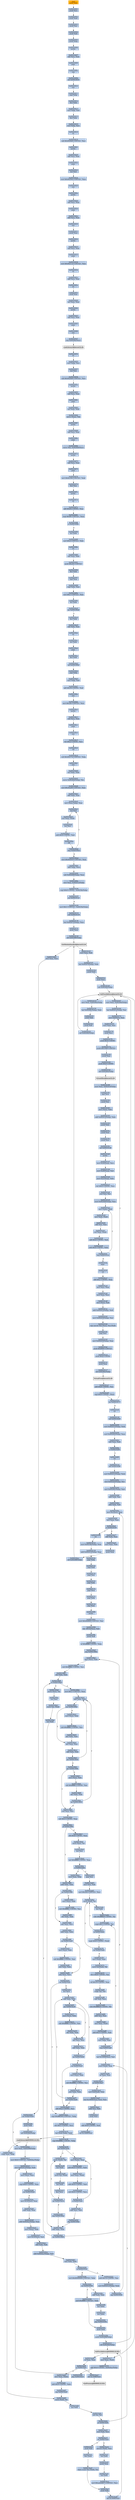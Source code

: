 digraph G {
node[shape=rectangle,style=filled,fillcolor=lightsteelblue,color=lightsteelblue]
bgcolor="transparent"
a0x00416000pushl_ebx[label="start\npushl %ebx",fillcolor="orange",color="lightgrey"];
a0x00416001pushl_ecx[label="0x00416001\npushl %ecx"];
a0x00416002pushl_edx[label="0x00416002\npushl %edx"];
a0x00416003pushl_esi[label="0x00416003\npushl %esi"];
a0x00416004pushl_edi[label="0x00416004\npushl %edi"];
a0x00416005pushl_ebp[label="0x00416005\npushl %ebp"];
a0x00416006pusha_[label="0x00416006\npusha "];
a0x00416007subl_ecx_eax[label="0x00416007\nsubl %ecx, %eax"];
a0x00416009popa_[label="0x00416009\npopa "];
a0x0041600anop_[label="0x0041600a\nnop "];
a0x0041600bcall_0x00416010[label="0x0041600b\ncall 0x00416010"];
a0x00416010cmc_[label="0x00416010\ncmc "];
a0x00416011popl_ebp[label="0x00416011\npopl %ebp"];
a0x00416012decl_ebx[label="0x00416012\ndecl %ebx"];
a0x00416013movl_ebp_edi[label="0x00416013\nmovl %ebp, %edi"];
a0x00416015decl_ebx[label="0x00416015\ndecl %ebx"];
a0x00416016movl_ebp_ecx[label="0x00416016\nmovl %ebp, %ecx"];
a0x00416018clc_[label="0x00416018\nclc "];
a0x00416019subl_0x4020d9UINT32_ecx[label="0x00416019\nsubl $0x4020d9<UINT32>, %ecx"];
a0x0041601fpusha_[label="0x0041601f\npusha "];
a0x00416020subl_ecx_eax[label="0x00416020\nsubl %ecx, %eax"];
a0x00416022popa_[label="0x00416022\npopa "];
a0x00416023incl_esi[label="0x00416023\nincl %esi"];
a0x00416024movl_0x402502UINT32_eax[label="0x00416024\nmovl $0x402502<UINT32>, %eax"];
a0x00416029cmc_[label="0x00416029\ncmc "];
a0x0041602apusha_[label="0x0041602a\npusha "];
a0x0041602bsubl_ecx_eax[label="0x0041602b\nsubl %ecx, %eax"];
a0x0041602dpopa_[label="0x0041602d\npopa "];
a0x0041602eaddl_ecx_eax[label="0x0041602e\naddl %ecx, %eax"];
a0x00416030cmc_[label="0x00416030\ncmc "];
a0x00416031pushl_eax[label="0x00416031\npushl %eax"];
a0x00416032pusha_[label="0x00416032\npusha "];
a0x00416033subl_ecx_eax[label="0x00416033\nsubl %ecx, %eax"];
a0x00416035popa_[label="0x00416035\npopa "];
a0x00416036movl_0x40211dUINT32_eax[label="0x00416036\nmovl $0x40211d<UINT32>, %eax"];
a0x0041603bclc_[label="0x0041603b\nclc "];
a0x0041603caddl_ecx_eax[label="0x0041603c\naddl %ecx, %eax"];
a0x0041603eclc_[label="0x0041603e\nclc "];
a0x0041603fpushl_eax[label="0x0041603f\npushl %eax"];
a0x00416040xorl_eax_eax[label="0x00416040\nxorl %eax, %eax"];
a0x00416042pusha_[label="0x00416042\npusha "];
a0x00416043subl_ecx_eax[label="0x00416043\nsubl %ecx, %eax"];
a0x00416045popa_[label="0x00416045\npopa "];
a0x00416046cmc_[label="0x00416046\ncmc "];
a0x00416047jmp_0x4024faecx_[label="0x00416047\njmp 0x4024fa(%ecx)"];
LoadLibraryA_kernel32_dll[label="LoadLibraryA@kernel32.dll",fillcolor="lightgrey",color="lightgrey"];
a0x00416054clc_[label="0x00416054\nclc "];
a0x00416055movl_ebp_ecx[label="0x00416055\nmovl %ebp, %ecx"];
a0x00416057incl_esi[label="0x00416057\nincl %esi"];
a0x00416058subl_0x4020d9UINT32_ecx[label="0x00416058\nsubl $0x4020d9<UINT32>, %ecx"];
a0x0041605epusha_[label="0x0041605e\npusha "];
a0x0041605fsubl_ecx_eax[label="0x0041605f\nsubl %ecx, %eax"];
a0x00416061popa_[label="0x00416061\npopa "];
a0x00416062xorl_edx_edx[label="0x00416062\nxorl %edx, %edx"];
a0x00416064movw_eax__dx[label="0x00416064\nmovw (%eax), %dx"];
a0x00416067pusha_[label="0x00416067\npusha "];
a0x00416068subl_ecx_eax[label="0x00416068\nsubl %ecx, %eax"];
a0x0041606apopa_[label="0x0041606a\npopa "];
a0x0041606bmovw_dx_0x4024b4ecx_[label="0x0041606b\nmovw %dx, 0x4024b4(%ecx)"];
a0x00416072pusha_[label="0x00416072\npusha "];
a0x00416073subl_ecx_eax[label="0x00416073\nsubl %ecx, %eax"];
a0x00416075popa_[label="0x00416075\npopa "];
a0x00416076movl_0x6cc94UINT32_edx[label="0x00416076\nmovl $0x6cc94<UINT32>, %edx"];
a0x0041607bdecl_esi[label="0x0041607b\ndecl %esi"];
a0x0041607cpusha_[label="0x0041607c\npusha "];
a0x0041607dclc_[label="0x0041607d\nclc "];
a0x0041607eaddl_0x64UINT8_eax[label="0x0041607e\naddl $0x64<UINT8>, %eax"];
a0x00416081cmpl_0x86UINT32_eax[label="0x00416081\ncmpl $0x86<UINT32>, %eax"];
a0x00416086je_0x0041608e[label="0x00416086\nje 0x0041608e"];
a0x00416088incl_ebx[label="0x00416088\nincl %ebx"];
a0x00416089movl_0x2UINT32_ebx[label="0x00416089\nmovl $0x2<UINT32>, %ebx"];
a0x0041608eclc_[label="0x0041608e\nclc "];
a0x0041608fsubl_eax_ebx[label="0x0041608f\nsubl %eax, %ebx"];
a0x00416091pushl_0x2f2UINT32[label="0x00416091\npushl $0x2f2<UINT32>"];
a0x00416096decl_ebx[label="0x00416096\ndecl %ebx"];
a0x00416097popl_eax[label="0x00416097\npopl %eax"];
a0x00416098cmpl_ebx_eax[label="0x00416098\ncmpl %ebx, %eax"];
a0x0041609amovl_0x1UINT32_eax[label="0x0041609a\nmovl $0x1<UINT32>, %eax"];
a0x0041609fincl_ebx[label="0x0041609f\nincl %ebx"];
a0x004160a0jne_0x004160a8[label="0x004160a0\njne 0x004160a8"];
a0x004160a8decl_ebx[label="0x004160a8\ndecl %ebx"];
a0x004160a9subl_ebx_eax[label="0x004160a9\nsubl %ebx, %eax"];
a0x004160abclc_[label="0x004160ab\nclc "];
a0x004160acincl_ebx[label="0x004160ac\nincl %ebx"];
a0x004160adpopa_[label="0x004160ad\npopa "];
a0x004160aedecl_ebx[label="0x004160ae\ndecl %ebx"];
a0x004160afcall_0x004160b4[label="0x004160af\ncall 0x004160b4"];
a0x004160b4popl_ebp[label="0x004160b4\npopl %ebp"];
a0x004160b5movl_ebp_edi[label="0x004160b5\nmovl %ebp, %edi"];
a0x004160b7addl_0x39UINT8_edi[label="0x004160b7\naddl $0x39<UINT8>, %edi"];
a0x004160bacmc_[label="0x004160ba\ncmc "];
a0x004160bbmovl_0x2feUINT32_ecx[label="0x004160bb\nmovl $0x2fe<UINT32>, %ecx"];
a0x004160c0pusha_[label="0x004160c0\npusha "];
a0x004160c1subl_ecx_eax[label="0x004160c1\nsubl %ecx, %eax"];
a0x004160c3popa_[label="0x004160c3\npopa "];
a0x004160c4cmc_[label="0x004160c4\ncmc "];
a0x004160c5shrl_0x2UINT8_ecx[label="0x004160c5\nshrl $0x2<UINT8>, %ecx"];
a0x004160c8cld_[label="0x004160c8\ncld "];
a0x004160c9subl_0x40217dUINT32_ebp[label="0x004160c9\nsubl $0x40217d<UINT32>, %ebp"];
a0x004160cfcmc_[label="0x004160cf\ncmc "];
a0x004160d0xorl_ebx_ebx[label="0x004160d0\nxorl %ebx, %ebx"];
a0x004160d2movw_0x4024b4ebp__bx[label="0x004160d2\nmovw 0x4024b4(%ebp), %bx"];
a0x004160d9movl_0x3fca69UINT32_eax[label="0x004160d9\nmovl $0x3fca69<UINT32>, %eax"];
a0x004160deaddl_ebx_eax[label="0x004160de\naddl %ebx, %eax"];
a0x004160e0movl_eaxebp__eax[label="0x004160e0\nmovl (%eax,%ebp), %eax"];
a0x004160e3incl_esi[label="0x004160e3\nincl %esi"];
a0x004160e4xorl_eax_edi_[label="0x004160e4\nxorl %eax, (%edi)"];
a0x004160e6incl_esi[label="0x004160e6\nincl %esi"];
a0x004160e7addl_0x4UINT8_edi[label="0x004160e7\naddl $0x4<UINT8>, %edi"];
a0x004160eacld_[label="0x004160ea\ncld "];
a0x004160ebloop_0x004160e3[label="0x004160eb\nloop 0x004160e3"];
a0x004160edmovl_0x4020c9UINT32_eax[label="0x004160ed\nmovl $0x4020c9<UINT32>, %eax"];
a0x004160f2addl_ebp_eax[label="0x004160f2\naddl %ebp, %eax"];
a0x004160f4subl_0x402406ebp__eax[label="0x004160f4\nsubl 0x402406(%ebp), %eax"];
a0x004160famovl_eax_0x402412ebp_[label="0x004160fa\nmovl %eax, 0x402412(%ebp)"];
a0x00416100cmpl_0x0UINT8_0x4023faebp_[label="0x00416100\ncmpl $0x0<UINT8>, 0x4023fa(%ebp)"];
a0x00416107jne_0x00416122[label="0x00416107\njne 0x00416122"];
a0x00416109movl_0x1UINT32_0x4023faebp_[label="0x00416109\nmovl $0x1<UINT32>, 0x4023fa(%ebp)"];
a0x00416113call_0x00416136[label="0x00416113\ncall 0x00416136"];
a0x00416136leal_0x402472ebp__eax[label="0x00416136\nleal 0x402472(%ebp), %eax"];
a0x0041613cpushl_eax[label="0x0041613c\npushl %eax"];
a0x0041613dcall_0x4024f6ebp_[label="0x0041613d\ncall 0x4024f6(%ebp)"];
GetModuleHandleA_kernel32_dll[label="GetModuleHandleA@kernel32.dll",fillcolor="lightgrey",color="lightgrey"];
a0x00416143movl_eax_edi[label="0x00416143\nmovl %eax, %edi"];
a0x00416145leal_0x40247febp__ebx[label="0x00416145\nleal 0x40247f(%ebp), %ebx"];
a0x0041614bpushl_ebx[label="0x0041614b\npushl %ebx"];
a0x0041614cpushl_eax[label="0x0041614c\npushl %eax"];
a0x0041614dcall_0x4024f2ebp_[label="0x0041614d\ncall 0x4024f2(%ebp)"];
GetProcAddress_kernel32_dll[label="GetProcAddress@kernel32.dll",fillcolor="lightgrey",color="lightgrey"];
a0x00416153movl_eax_0x40246aebp_[label="0x00416153\nmovl %eax, 0x40246a(%ebp)"];
a0x00416159leal_0x40248cebp__ebx[label="0x00416159\nleal 0x40248c(%ebp), %ebx"];
a0x0041615fpushl_ebx[label="0x0041615f\npushl %ebx"];
a0x00416160pushl_edi[label="0x00416160\npushl %edi"];
a0x00416161call_0x4024f2ebp_[label="0x00416161\ncall 0x4024f2(%ebp)"];
a0x00416167movl_eax_0x40246eebp_[label="0x00416167\nmovl %eax, 0x40246e(%ebp)"];
a0x0041616dleal_0x40241aebp__esi[label="0x0041616d\nleal 0x40241a(%ebp), %esi"];
a0x00416173movl_0x4esi__eax[label="0x00416173\nmovl 0x4(%esi), %eax"];
a0x00416176movl_eax_ecx[label="0x00416176\nmovl %eax, %ecx"];
a0x00416178pushl_ecx[label="0x00416178\npushl %ecx"];
a0x00416179pushl_0x4UINT8[label="0x00416179\npushl $0x4<UINT8>"];
a0x0041617bpushl_0x1000UINT32[label="0x0041617b\npushl $0x1000<UINT32>"];
a0x00416180pushl_eax[label="0x00416180\npushl %eax"];
a0x00416181pushl_0x0UINT8[label="0x00416181\npushl $0x0<UINT8>"];
a0x00416183call_0x40246aebp_[label="0x00416183\ncall 0x40246a(%ebp)"];
VirtualAlloc_kernel32_dll[label="VirtualAlloc@kernel32.dll",fillcolor="lightgrey",color="lightgrey"];
a0x00416189movl_eax_0x402416ebp_[label="0x00416189\nmovl %eax, 0x402416(%ebp)"];
a0x0041618fpopl_ecx[label="0x0041618f\npopl %ecx"];
a0x00416190pushl_esi[label="0x00416190\npushl %esi"];
a0x00416191movl_esi__ebx[label="0x00416191\nmovl (%esi), %ebx"];
a0x00416193addl_0x402412ebp__ebx[label="0x00416193\naddl 0x402412(%ebp), %ebx"];
a0x00416199pushl_ebx[label="0x00416199\npushl %ebx"];
a0x0041619apushl_eax[label="0x0041619a\npushl %eax"];
a0x0041619bpushl_ecx[label="0x0041619b\npushl %ecx"];
a0x0041619ccall_0x004161d6[label="0x0041619c\ncall 0x004161d6"];
a0x004161d6pusha_[label="0x004161d6\npusha "];
a0x004161d7movl_0x24esp__ecx[label="0x004161d7\nmovl 0x24(%esp), %ecx"];
a0x004161dbmovl_0x28esp__edi[label="0x004161db\nmovl 0x28(%esp), %edi"];
a0x004161dfmovl_0x2cesp__ebx[label="0x004161df\nmovl 0x2c(%esp), %ebx"];
a0x004161e3shrl_0x2UINT8_ecx[label="0x004161e3\nshrl $0x2<UINT8>, %ecx"];
a0x004161e6xorl_esi_esi[label="0x004161e6\nxorl %esi, %esi"];
a0x004161e8movl_0x4024b0ebp__eax[label="0x004161e8\nmovl 0x4024b0(%ebp), %eax"];
a0x004161eemovl_ebx__edx[label="0x004161ee\nmovl (%ebx), %edx"];
a0x004161f0movl_edx_edi_[label="0x004161f0\nmovl %edx, (%edi)"];
a0x004161f2addl_esi_eax[label="0x004161f2\naddl %esi, %eax"];
a0x004161f4xorl_eax_edi_[label="0x004161f4\nxorl %eax, (%edi)"];
a0x004161f6addl_0x4UINT8_edi[label="0x004161f6\naddl $0x4<UINT8>, %edi"];
a0x004161f9addl_0x4UINT8_ebx[label="0x004161f9\naddl $0x4<UINT8>, %ebx"];
a0x004161fcloop_0x004161ee[label="0x004161fc\nloop 0x004161ee"];
a0x004161fepopa_[label="0x004161fe\npopa "];
a0x004161ffret[label="0x004161ff\nret"];
a0x004161a1addl_0xcUINT8_esp[label="0x004161a1\naddl $0xc<UINT8>, %esp"];
a0x004161a4movl_ecx_eax[label="0x004161a4\nmovl %ecx, %eax"];
a0x004161a6movl_eax_ecx[label="0x004161a6\nmovl %eax, %ecx"];
a0x004161a8movl_esi__edi[label="0x004161a8\nmovl (%esi), %edi"];
a0x004161aaaddl_0x402412ebp__edi[label="0x004161aa\naddl 0x402412(%ebp), %edi"];
a0x004161b0movl_0x402416ebp__esi[label="0x004161b0\nmovl 0x402416(%ebp), %esi"];
a0x004161b6repz_movsb_ds_esi__es_edi_[label="0x004161b6\nrepz movsb %ds:(%esi), %es:(%edi)"];
a0x004161b8popl_esi[label="0x004161b8\npopl %esi"];
a0x004161b9movl_0x402416ebp__eax[label="0x004161b9\nmovl 0x402416(%ebp), %eax"];
a0x004161bfpushl_0x8000UINT32[label="0x004161bf\npushl $0x8000<UINT32>"];
a0x004161c4pushl_0x0UINT8[label="0x004161c4\npushl $0x0<UINT8>"];
a0x004161c6pushl_eax[label="0x004161c6\npushl %eax"];
a0x004161c7call_0x40246eebp_[label="0x004161c7\ncall 0x40246e(%ebp)"];
VirtualFree_kernel32_dll[label="VirtualFree@kernel32.dll",fillcolor="lightgrey",color="lightgrey"];
a0x004161cdaddl_0x8UINT8_esi[label="0x004161cd\naddl $0x8<UINT8>, %esi"];
a0x004161d0cmpl_0x0UINT8_esi_[label="0x004161d0\ncmpl $0x0<UINT8>, (%esi)"];
a0x004161d3jne_0x00416173[label="0x004161d3\njne 0x00416173"];
a0x004161d5ret[label="0x004161d5\nret"];
a0x00416118call_0x00416200[label="0x00416118\ncall 0x00416200"];
a0x00416200movl_0x402412ebp__edx[label="0x00416200\nmovl 0x402412(%ebp), %edx"];
a0x00416206movl_0x402402ebp__eax[label="0x00416206\nmovl 0x402402(%ebp), %eax"];
a0x0041620csubl_eax_edx[label="0x0041620c\nsubl %eax, %edx"];
a0x0041620eje_0x00416285[label="0x0041620e\nje 0x00416285"];
a0x00416285ret[label="0x00416285\nret"];
a0x0041611dcall_0x00416286[label="0x0041611d\ncall 0x00416286"];
a0x00416286movl_0x402412ebp__edx[label="0x00416286\nmovl 0x402412(%ebp), %edx"];
a0x0041628cmovl_0x4024a0ebp__esi[label="0x0041628c\nmovl 0x4024a0(%ebp), %esi"];
a0x00416292movl_0x40249cebp__edi[label="0x00416292\nmovl 0x40249c(%ebp), %edi"];
a0x00416298addl_edx_esi[label="0x00416298\naddl %edx, %esi"];
a0x0041629aaddl_edx_edi[label="0x0041629a\naddl %edx, %edi"];
a0x0041629cmovl_0xcesi__eax[label="0x0041629c\nmovl 0xc(%esi), %eax"];
a0x0041629ftestl_eax_eax[label="0x0041629f\ntestl %eax, %eax"];
a0x004162a1je_0x00416330[label="0x004162a1\nje 0x00416330"];
a0x004162a7addl_edx_eax[label="0x004162a7\naddl %edx, %eax"];
a0x004162a9movl_eax_ebx[label="0x004162a9\nmovl %eax, %ebx"];
a0x004162abpushl_eax[label="0x004162ab\npushl %eax"];
a0x004162accall_0x4024f6ebp_[label="0x004162ac\ncall 0x4024f6(%ebp)"];
a0x004162b2testl_eax_eax[label="0x004162b2\ntestl %eax, %eax"];
a0x004162b4jne_0x004162bd[label="0x004162b4\njne 0x004162bd"];
a0x004162bdmovl_eax_0x402498ebp_[label="0x004162bd\nmovl %eax, 0x402498(%ebp)"];
a0x004162c3movl_0x0UINT32_0x4024acebp_[label="0x004162c3\nmovl $0x0<UINT32>, 0x4024ac(%ebp)"];
a0x004162cdmovl_0x402412ebp__edx[label="0x004162cd\nmovl 0x402412(%ebp), %edx"];
a0x004162d3movl_esi__eax[label="0x004162d3\nmovl (%esi), %eax"];
a0x004162d5cmpl_0x0UINT8_eax[label="0x004162d5\ncmpl $0x0<UINT8>, %eax"];
a0x004162d8jne_0x004162dd[label="0x004162d8\njne 0x004162dd"];
a0x004162damovl_0x10esi__eax[label="0x004162da\nmovl 0x10(%esi), %eax"];
a0x004162ddaddl_edx_eax[label="0x004162dd\naddl %edx, %eax"];
a0x004162dfaddl_0x4024acebp__eax[label="0x004162df\naddl 0x4024ac(%ebp), %eax"];
a0x004162e5movl_eax__ebx[label="0x004162e5\nmovl (%eax), %ebx"];
a0x004162e7movl_0x10esi__edi[label="0x004162e7\nmovl 0x10(%esi), %edi"];
a0x004162eaaddl_edx_edi[label="0x004162ea\naddl %edx, %edi"];
a0x004162ecaddl_0x4024acebp__edi[label="0x004162ec\naddl 0x4024ac(%ebp), %edi"];
a0x004162f2testl_ebx_ebx[label="0x004162f2\ntestl %ebx, %ebx"];
a0x004162f4je_0x00416322[label="0x004162f4\nje 0x00416322"];
a0x004162f6testl_0x80000000UINT32_ebx[label="0x004162f6\ntestl $0x80000000<UINT32>, %ebx"];
a0x004162fcjne_0x00416304[label="0x004162fc\njne 0x00416304"];
a0x004162feaddl_edx_ebx[label="0x004162fe\naddl %edx, %ebx"];
a0x00416300incl_ebx[label="0x00416300\nincl %ebx"];
a0x00416301incl_ebx[label="0x00416301\nincl %ebx"];
a0x00416302jmp_0x0041630a[label="0x00416302\njmp 0x0041630a"];
a0x0041630apushl_ebx[label="0x0041630a\npushl %ebx"];
a0x0041630bpushl_0x402498ebp_[label="0x0041630b\npushl 0x402498(%ebp)"];
a0x00416311call_0x4024f2ebp_[label="0x00416311\ncall 0x4024f2(%ebp)"];
a0x00416317movl_eax_edi_[label="0x00416317\nmovl %eax, (%edi)"];
a0x00416319addl_0x4UINT8_0x4024acebp_[label="0x00416319\naddl $0x4<UINT8>, 0x4024ac(%ebp)"];
a0x00416320jmp_0x004162cd[label="0x00416320\njmp 0x004162cd"];
GetProcAddress_KERNEL32_DLL[label="GetProcAddress@KERNEL32.DLL",fillcolor="lightgrey",color="lightgrey"];
a0x00416322addl_0x14UINT8_esi[label="0x00416322\naddl $0x14<UINT8>, %esi"];
a0x00416325movl_0x402412ebp__edx[label="0x00416325\nmovl 0x402412(%ebp), %edx"];
a0x0041632bjmp_0x0041629c[label="0x0041632b\njmp 0x0041629c"];
a0x004162b6pushl_ebx[label="0x004162b6\npushl %ebx"];
a0x004162b7call_0x4024faebp_[label="0x004162b7\ncall 0x4024fa(%ebp)"];
LoadLibraryA_KERNEL32_DLL[label="LoadLibraryA@KERNEL32.DLL",fillcolor="lightgrey",color="lightgrey"];
a0x00416304andl_0xfffffffUINT32_ebx[label="0x00416304\nandl $0xfffffff<UINT32>, %ebx"];
a0x00416330ret[label="0x00416330\nret"];
a0x00416122movl_0x4023feebp__eax[label="0x00416122\nmovl 0x4023fe(%ebp), %eax"];
a0x00416128addl_0x402412ebp__eax[label="0x00416128\naddl 0x402412(%ebp), %eax"];
a0x0041612epopl_ebp[label="0x0041612e\npopl %ebp"];
a0x0041612fpopl_edi[label="0x0041612f\npopl %edi"];
a0x00416130popl_esi[label="0x00416130\npopl %esi"];
a0x00416131popl_edx[label="0x00416131\npopl %edx"];
a0x00416132popl_ecx[label="0x00416132\npopl %ecx"];
a0x00416133popl_ebx[label="0x00416133\npopl %ebx"];
a0x00416134jmp_eax[label="0x00416134\njmp %eax"];
a0x00414990pusha_[label="0x00414990\npusha "];
a0x00414991movl_0x40d000UINT32_esi[label="0x00414991\nmovl $0x40d000<UINT32>, %esi"];
a0x00414996leal__49152esi__edi[label="0x00414996\nleal -49152(%esi), %edi"];
a0x0041499cpushl_edi[label="0x0041499c\npushl %edi"];
a0x0041499dorl_0xffffffffUINT8_ebp[label="0x0041499d\norl $0xffffffff<UINT8>, %ebp"];
a0x004149a0jmp_0x004149b2[label="0x004149a0\njmp 0x004149b2"];
a0x004149b2movl_esi__ebx[label="0x004149b2\nmovl (%esi), %ebx"];
a0x004149b4subl_0xfffffffcUINT8_esi[label="0x004149b4\nsubl $0xfffffffc<UINT8>, %esi"];
a0x004149b7adcl_ebx_ebx[label="0x004149b7\nadcl %ebx, %ebx"];
a0x004149b9jb_0x004149a8[label="0x004149b9\njb 0x004149a8"];
a0x004149a8movb_esi__al[label="0x004149a8\nmovb (%esi), %al"];
a0x004149aaincl_esi[label="0x004149aa\nincl %esi"];
a0x004149abmovb_al_edi_[label="0x004149ab\nmovb %al, (%edi)"];
a0x004149adincl_edi[label="0x004149ad\nincl %edi"];
a0x004149aeaddl_ebx_ebx[label="0x004149ae\naddl %ebx, %ebx"];
a0x004149b0jne_0x004149b9[label="0x004149b0\njne 0x004149b9"];
a0x004149bbmovl_0x1UINT32_eax[label="0x004149bb\nmovl $0x1<UINT32>, %eax"];
a0x004149c0addl_ebx_ebx[label="0x004149c0\naddl %ebx, %ebx"];
a0x004149c2jne_0x004149cb[label="0x004149c2\njne 0x004149cb"];
a0x004149cbadcl_eax_eax[label="0x004149cb\nadcl %eax, %eax"];
a0x004149cdaddl_ebx_ebx[label="0x004149cd\naddl %ebx, %ebx"];
a0x004149cfjae_0x004149c0[label="0x004149cf\njae 0x004149c0"];
a0x004149d1jne_0x004149dc[label="0x004149d1\njne 0x004149dc"];
a0x004149dcxorl_ecx_ecx[label="0x004149dc\nxorl %ecx, %ecx"];
a0x004149desubl_0x3UINT8_eax[label="0x004149de\nsubl $0x3<UINT8>, %eax"];
a0x004149e1jb_0x004149f0[label="0x004149e1\njb 0x004149f0"];
a0x004149f0addl_ebx_ebx[label="0x004149f0\naddl %ebx, %ebx"];
a0x004149f2jne_0x004149fb[label="0x004149f2\njne 0x004149fb"];
a0x004149fbadcl_ecx_ecx[label="0x004149fb\nadcl %ecx, %ecx"];
a0x004149fdaddl_ebx_ebx[label="0x004149fd\naddl %ebx, %ebx"];
a0x004149ffjne_0x00414a08[label="0x004149ff\njne 0x00414a08"];
a0x00414a08adcl_ecx_ecx[label="0x00414a08\nadcl %ecx, %ecx"];
a0x00414a0ajne_0x00414a2c[label="0x00414a0a\njne 0x00414a2c"];
a0x00414a2ccmpl_0xfffff300UINT32_ebp[label="0x00414a2c\ncmpl $0xfffff300<UINT32>, %ebp"];
a0x00414a32adcl_0x1UINT8_ecx[label="0x00414a32\nadcl $0x1<UINT8>, %ecx"];
a0x00414a35leal_ediebp__edx[label="0x00414a35\nleal (%edi,%ebp), %edx"];
a0x00414a38cmpl_0xfffffffcUINT8_ebp[label="0x00414a38\ncmpl $0xfffffffc<UINT8>, %ebp"];
a0x00414a3bjbe_0x00414a4c[label="0x00414a3b\njbe 0x00414a4c"];
a0x00414a3dmovb_edx__al[label="0x00414a3d\nmovb (%edx), %al"];
a0x00414a3fincl_edx[label="0x00414a3f\nincl %edx"];
a0x00414a40movb_al_edi_[label="0x00414a40\nmovb %al, (%edi)"];
a0x00414a42incl_edi[label="0x00414a42\nincl %edi"];
a0x00414a43decl_ecx[label="0x00414a43\ndecl %ecx"];
a0x00414a44jne_0x00414a3d[label="0x00414a44\njne 0x00414a3d"];
a0x00414a46jmp_0x004149ae[label="0x00414a46\njmp 0x004149ae"];
a0x004149e3shll_0x8UINT8_eax[label="0x004149e3\nshll $0x8<UINT8>, %eax"];
a0x004149e6movb_esi__al[label="0x004149e6\nmovb (%esi), %al"];
a0x004149e8incl_esi[label="0x004149e8\nincl %esi"];
a0x004149e9xorl_0xffffffffUINT8_eax[label="0x004149e9\nxorl $0xffffffff<UINT8>, %eax"];
a0x004149ecje_0x00414a62[label="0x004149ec\nje 0x00414a62"];
a0x004149eemovl_eax_ebp[label="0x004149ee\nmovl %eax, %ebp"];
a0x00414a4cmovl_edx__eax[label="0x00414a4c\nmovl (%edx), %eax"];
a0x00414a4eaddl_0x4UINT8_edx[label="0x00414a4e\naddl $0x4<UINT8>, %edx"];
a0x00414a51movl_eax_edi_[label="0x00414a51\nmovl %eax, (%edi)"];
a0x00414a53addl_0x4UINT8_edi[label="0x00414a53\naddl $0x4<UINT8>, %edi"];
a0x00414a56subl_0x4UINT8_ecx[label="0x00414a56\nsubl $0x4<UINT8>, %ecx"];
a0x00414a59ja_0x00414a4c[label="0x00414a59\nja 0x00414a4c"];
a0x00414a5baddl_ecx_edi[label="0x00414a5b\naddl %ecx, %edi"];
a0x00414a5djmp_0x004149ae[label="0x00414a5d\njmp 0x004149ae"];
a0x004149d3movl_esi__ebx[label="0x004149d3\nmovl (%esi), %ebx"];
a0x004149d5subl_0xfffffffcUINT8_esi[label="0x004149d5\nsubl $0xfffffffc<UINT8>, %esi"];
a0x004149d8adcl_ebx_ebx[label="0x004149d8\nadcl %ebx, %ebx"];
a0x004149dajae_0x004149c0[label="0x004149da\njae 0x004149c0"];
a0x004149f4movl_esi__ebx[label="0x004149f4\nmovl (%esi), %ebx"];
a0x004149f6subl_0xfffffffcUINT8_esi[label="0x004149f6\nsubl $0xfffffffc<UINT8>, %esi"];
a0x004149f9adcl_ebx_ebx[label="0x004149f9\nadcl %ebx, %ebx"];
a0x004149c4movl_esi__ebx[label="0x004149c4\nmovl (%esi), %ebx"];
a0x004149c6subl_0xfffffffcUINT8_esi[label="0x004149c6\nsubl $0xfffffffc<UINT8>, %esi"];
a0x004149c9adcl_ebx_ebx[label="0x004149c9\nadcl %ebx, %ebx"];
a0x00414a0cincl_ecx[label="0x00414a0c\nincl %ecx"];
a0x00414a0daddl_ebx_ebx[label="0x00414a0d\naddl %ebx, %ebx"];
a0x00414a0fjne_0x00414a18[label="0x00414a0f\njne 0x00414a18"];
a0x00414a18adcl_ecx_ecx[label="0x00414a18\nadcl %ecx, %ecx"];
a0x00414a1aaddl_ebx_ebx[label="0x00414a1a\naddl %ebx, %ebx"];
a0x00414a1cjae_0x00414a0d[label="0x00414a1c\njae 0x00414a0d"];
a0x00414a1ejne_0x00414a29[label="0x00414a1e\njne 0x00414a29"];
a0x00414a29addl_0x2UINT8_ecx[label="0x00414a29\naddl $0x2<UINT8>, %ecx"];
a0x00414a01movl_esi__ebx[label="0x00414a01\nmovl (%esi), %ebx"];
a0x00414a03subl_0xfffffffcUINT8_esi[label="0x00414a03\nsubl $0xfffffffc<UINT8>, %esi"];
a0x00414a06adcl_ebx_ebx[label="0x00414a06\nadcl %ebx, %ebx"];
a0x00414a11movl_esi__ebx[label="0x00414a11\nmovl (%esi), %ebx"];
a0x00414a13subl_0xfffffffcUINT8_esi[label="0x00414a13\nsubl $0xfffffffc<UINT8>, %esi"];
a0x00414a16adcl_ebx_ebx[label="0x00414a16\nadcl %ebx, %ebx"];
a0x00414a20movl_esi__ebx[label="0x00414a20\nmovl (%esi), %ebx"];
a0x00414a22subl_0xfffffffcUINT8_esi[label="0x00414a22\nsubl $0xfffffffc<UINT8>, %esi"];
a0x00414a25adcl_ebx_ebx[label="0x00414a25\nadcl %ebx, %ebx"];
a0x00414a27jae_0x00414a0d[label="0x00414a27\njae 0x00414a0d"];
a0x00414a62popl_esi[label="0x00414a62\npopl %esi"];
a0x00414a63movl_esi_edi[label="0x00414a63\nmovl %esi, %edi"];
a0x00414a65movl_0x2b2UINT32_ecx[label="0x00414a65\nmovl $0x2b2<UINT32>, %ecx"];
a0x00414a6amovb_edi__al[label="0x00414a6a\nmovb (%edi), %al"];
a0x00414a6cincl_edi[label="0x00414a6c\nincl %edi"];
a0x00414a6dsubb_0xffffffe8UINT8_al[label="0x00414a6d\nsubb $0xffffffe8<UINT8>, %al"];
a0x00414a6fcmpb_0x1UINT8_al[label="0x00414a6f\ncmpb $0x1<UINT8>, %al"];
a0x00414a71ja_0x00414a6a[label="0x00414a71\nja 0x00414a6a"];
a0x00414a73cmpb_0x0UINT8_edi_[label="0x00414a73\ncmpb $0x0<UINT8>, (%edi)"];
a0x00414a76jne_0x00414a6a[label="0x00414a76\njne 0x00414a6a"];
a0x00414a78movl_edi__eax[label="0x00414a78\nmovl (%edi), %eax"];
a0x00414a7amovb_0x4edi__bl[label="0x00414a7a\nmovb 0x4(%edi), %bl"];
a0x00414a7dshrw_0x8UINT8_ax[label="0x00414a7d\nshrw $0x8<UINT8>, %ax"];
a0x00414a81roll_0x10UINT8_eax[label="0x00414a81\nroll $0x10<UINT8>, %eax"];
a0x00414a84xchgb_al_ah[label="0x00414a84\nxchgb %al, %ah"];
a0x00414a86subl_edi_eax[label="0x00414a86\nsubl %edi, %eax"];
a0x00414a88subb_0xffffffe8UINT8_bl[label="0x00414a88\nsubb $0xffffffe8<UINT8>, %bl"];
a0x00414a8baddl_esi_eax[label="0x00414a8b\naddl %esi, %eax"];
a0x00414a8dmovl_eax_edi_[label="0x00414a8d\nmovl %eax, (%edi)"];
a0x00414a8faddl_0x5UINT8_edi[label="0x00414a8f\naddl $0x5<UINT8>, %edi"];
a0x00414a92movl_ebx_eax[label="0x00414a92\nmovl %ebx, %eax"];
a0x00414a94loop_0x00414a6f[label="0x00414a94\nloop 0x00414a6f"];
a0x00414a96leal_0x12000esi__edi[label="0x00414a96\nleal 0x12000(%esi), %edi"];
a0x00414a9cmovl_edi__eax[label="0x00414a9c\nmovl (%edi), %eax"];
a0x00414a9eorl_eax_eax[label="0x00414a9e\norl %eax, %eax"];
a0x00414aa0je_0x00414ae7[label="0x00414aa0\nje 0x00414ae7"];
a0x00414aa2movl_0x4edi__ebx[label="0x00414aa2\nmovl 0x4(%edi), %ebx"];
a0x00414aa5leal_0x14000eaxesi__eax[label="0x00414aa5\nleal 0x14000(%eax,%esi), %eax"];
a0x00414aacaddl_esi_ebx[label="0x00414aac\naddl %esi, %ebx"];
a0x00414aaepushl_eax[label="0x00414aae\npushl %eax"];
a0x00414aafaddl_0x8UINT8_edi[label="0x00414aaf\naddl $0x8<UINT8>, %edi"];
a0x00414ab2call_0x140f0esi_[label="0x00414ab2\ncall 0x140f0(%esi)"];
a0x00414ab8xchgl_eax_ebp[label="0x00414ab8\nxchgl %eax, %ebp"];
a0x00414ab9movb_edi__al[label="0x00414ab9\nmovb (%edi), %al"];
a0x00414abbincl_edi[label="0x00414abb\nincl %edi"];
a0x00414abcorb_al_al[label="0x00414abc\norb %al, %al"];
a0x00414abeje_0x00414a9c[label="0x00414abe\nje 0x00414a9c"];
a0x00414ac0movl_edi_ecx[label="0x00414ac0\nmovl %edi, %ecx"];
a0x00414ac2jns_0x00414acb[label="0x00414ac2\njns 0x00414acb"];
a0x00414acbpushl_edi[label="0x00414acb\npushl %edi"];
a0x00414accdecl_eax[label="0x00414acc\ndecl %eax"];
a0x00414acdrepnz_scasb_es_edi__al[label="0x00414acd\nrepnz scasb %es:(%edi), %al"];
a0x00414acfpushl_ebp[label="0x00414acf\npushl %ebp"];
a0x00414ad0call_0x140f4esi_[label="0x00414ad0\ncall 0x140f4(%esi)"];
a0x00414ad6orl_eax_eax[label="0x00414ad6\norl %eax, %eax"];
a0x00414ad8je_0x00414ae1[label="0x00414ad8\nje 0x00414ae1"];
a0x00414adamovl_eax_ebx_[label="0x00414ada\nmovl %eax, (%ebx)"];
a0x00414adcaddl_0x4UINT8_ebx[label="0x00414adc\naddl $0x4<UINT8>, %ebx"];
a0x00414adfjmp_0x00414ab9[label="0x00414adf\njmp 0x00414ab9"];
a0x00414ac4movzwl_edi__eax[label="0x00414ac4\nmovzwl (%edi), %eax"];
a0x00414ac7incl_edi[label="0x00414ac7\nincl %edi"];
a0x00414ac8pushl_eax[label="0x00414ac8\npushl %eax"];
a0x00414ac9incl_edi[label="0x00414ac9\nincl %edi"];
a0x00414acamovl_0xaef24857UINT32_ecx[label="0x00414aca\nmovl $0xaef24857<UINT32>, %ecx"];
a0x00414ae1call_0x140f8esi_[label="0x00414ae1\ncall 0x140f8(%esi)"];
ExitProcess_KERNEL32_DLL[label="ExitProcess@KERNEL32.DLL",fillcolor="lightgrey",color="lightgrey"];
a0x00416000pushl_ebx -> a0x00416001pushl_ecx [color="#000000"];
a0x00416001pushl_ecx -> a0x00416002pushl_edx [color="#000000"];
a0x00416002pushl_edx -> a0x00416003pushl_esi [color="#000000"];
a0x00416003pushl_esi -> a0x00416004pushl_edi [color="#000000"];
a0x00416004pushl_edi -> a0x00416005pushl_ebp [color="#000000"];
a0x00416005pushl_ebp -> a0x00416006pusha_ [color="#000000"];
a0x00416006pusha_ -> a0x00416007subl_ecx_eax [color="#000000"];
a0x00416007subl_ecx_eax -> a0x00416009popa_ [color="#000000"];
a0x00416009popa_ -> a0x0041600anop_ [color="#000000"];
a0x0041600anop_ -> a0x0041600bcall_0x00416010 [color="#000000"];
a0x0041600bcall_0x00416010 -> a0x00416010cmc_ [color="#000000"];
a0x00416010cmc_ -> a0x00416011popl_ebp [color="#000000"];
a0x00416011popl_ebp -> a0x00416012decl_ebx [color="#000000"];
a0x00416012decl_ebx -> a0x00416013movl_ebp_edi [color="#000000"];
a0x00416013movl_ebp_edi -> a0x00416015decl_ebx [color="#000000"];
a0x00416015decl_ebx -> a0x00416016movl_ebp_ecx [color="#000000"];
a0x00416016movl_ebp_ecx -> a0x00416018clc_ [color="#000000"];
a0x00416018clc_ -> a0x00416019subl_0x4020d9UINT32_ecx [color="#000000"];
a0x00416019subl_0x4020d9UINT32_ecx -> a0x0041601fpusha_ [color="#000000"];
a0x0041601fpusha_ -> a0x00416020subl_ecx_eax [color="#000000"];
a0x00416020subl_ecx_eax -> a0x00416022popa_ [color="#000000"];
a0x00416022popa_ -> a0x00416023incl_esi [color="#000000"];
a0x00416023incl_esi -> a0x00416024movl_0x402502UINT32_eax [color="#000000"];
a0x00416024movl_0x402502UINT32_eax -> a0x00416029cmc_ [color="#000000"];
a0x00416029cmc_ -> a0x0041602apusha_ [color="#000000"];
a0x0041602apusha_ -> a0x0041602bsubl_ecx_eax [color="#000000"];
a0x0041602bsubl_ecx_eax -> a0x0041602dpopa_ [color="#000000"];
a0x0041602dpopa_ -> a0x0041602eaddl_ecx_eax [color="#000000"];
a0x0041602eaddl_ecx_eax -> a0x00416030cmc_ [color="#000000"];
a0x00416030cmc_ -> a0x00416031pushl_eax [color="#000000"];
a0x00416031pushl_eax -> a0x00416032pusha_ [color="#000000"];
a0x00416032pusha_ -> a0x00416033subl_ecx_eax [color="#000000"];
a0x00416033subl_ecx_eax -> a0x00416035popa_ [color="#000000"];
a0x00416035popa_ -> a0x00416036movl_0x40211dUINT32_eax [color="#000000"];
a0x00416036movl_0x40211dUINT32_eax -> a0x0041603bclc_ [color="#000000"];
a0x0041603bclc_ -> a0x0041603caddl_ecx_eax [color="#000000"];
a0x0041603caddl_ecx_eax -> a0x0041603eclc_ [color="#000000"];
a0x0041603eclc_ -> a0x0041603fpushl_eax [color="#000000"];
a0x0041603fpushl_eax -> a0x00416040xorl_eax_eax [color="#000000"];
a0x00416040xorl_eax_eax -> a0x00416042pusha_ [color="#000000"];
a0x00416042pusha_ -> a0x00416043subl_ecx_eax [color="#000000"];
a0x00416043subl_ecx_eax -> a0x00416045popa_ [color="#000000"];
a0x00416045popa_ -> a0x00416046cmc_ [color="#000000"];
a0x00416046cmc_ -> a0x00416047jmp_0x4024faecx_ [color="#000000"];
a0x00416047jmp_0x4024faecx_ -> LoadLibraryA_kernel32_dll [color="#000000"];
LoadLibraryA_kernel32_dll -> a0x00416054clc_ [color="#000000"];
a0x00416054clc_ -> a0x00416055movl_ebp_ecx [color="#000000"];
a0x00416055movl_ebp_ecx -> a0x00416057incl_esi [color="#000000"];
a0x00416057incl_esi -> a0x00416058subl_0x4020d9UINT32_ecx [color="#000000"];
a0x00416058subl_0x4020d9UINT32_ecx -> a0x0041605epusha_ [color="#000000"];
a0x0041605epusha_ -> a0x0041605fsubl_ecx_eax [color="#000000"];
a0x0041605fsubl_ecx_eax -> a0x00416061popa_ [color="#000000"];
a0x00416061popa_ -> a0x00416062xorl_edx_edx [color="#000000"];
a0x00416062xorl_edx_edx -> a0x00416064movw_eax__dx [color="#000000"];
a0x00416064movw_eax__dx -> a0x00416067pusha_ [color="#000000"];
a0x00416067pusha_ -> a0x00416068subl_ecx_eax [color="#000000"];
a0x00416068subl_ecx_eax -> a0x0041606apopa_ [color="#000000"];
a0x0041606apopa_ -> a0x0041606bmovw_dx_0x4024b4ecx_ [color="#000000"];
a0x0041606bmovw_dx_0x4024b4ecx_ -> a0x00416072pusha_ [color="#000000"];
a0x00416072pusha_ -> a0x00416073subl_ecx_eax [color="#000000"];
a0x00416073subl_ecx_eax -> a0x00416075popa_ [color="#000000"];
a0x00416075popa_ -> a0x00416076movl_0x6cc94UINT32_edx [color="#000000"];
a0x00416076movl_0x6cc94UINT32_edx -> a0x0041607bdecl_esi [color="#000000"];
a0x0041607bdecl_esi -> a0x0041607cpusha_ [color="#000000"];
a0x0041607cpusha_ -> a0x0041607dclc_ [color="#000000"];
a0x0041607dclc_ -> a0x0041607eaddl_0x64UINT8_eax [color="#000000"];
a0x0041607eaddl_0x64UINT8_eax -> a0x00416081cmpl_0x86UINT32_eax [color="#000000"];
a0x00416081cmpl_0x86UINT32_eax -> a0x00416086je_0x0041608e [color="#000000"];
a0x00416086je_0x0041608e -> a0x00416088incl_ebx [color="#000000",label="F"];
a0x00416088incl_ebx -> a0x00416089movl_0x2UINT32_ebx [color="#000000"];
a0x00416089movl_0x2UINT32_ebx -> a0x0041608eclc_ [color="#000000"];
a0x0041608eclc_ -> a0x0041608fsubl_eax_ebx [color="#000000"];
a0x0041608fsubl_eax_ebx -> a0x00416091pushl_0x2f2UINT32 [color="#000000"];
a0x00416091pushl_0x2f2UINT32 -> a0x00416096decl_ebx [color="#000000"];
a0x00416096decl_ebx -> a0x00416097popl_eax [color="#000000"];
a0x00416097popl_eax -> a0x00416098cmpl_ebx_eax [color="#000000"];
a0x00416098cmpl_ebx_eax -> a0x0041609amovl_0x1UINT32_eax [color="#000000"];
a0x0041609amovl_0x1UINT32_eax -> a0x0041609fincl_ebx [color="#000000"];
a0x0041609fincl_ebx -> a0x004160a0jne_0x004160a8 [color="#000000"];
a0x004160a0jne_0x004160a8 -> a0x004160a8decl_ebx [color="#000000",label="T"];
a0x004160a8decl_ebx -> a0x004160a9subl_ebx_eax [color="#000000"];
a0x004160a9subl_ebx_eax -> a0x004160abclc_ [color="#000000"];
a0x004160abclc_ -> a0x004160acincl_ebx [color="#000000"];
a0x004160acincl_ebx -> a0x004160adpopa_ [color="#000000"];
a0x004160adpopa_ -> a0x004160aedecl_ebx [color="#000000"];
a0x004160aedecl_ebx -> a0x004160afcall_0x004160b4 [color="#000000"];
a0x004160afcall_0x004160b4 -> a0x004160b4popl_ebp [color="#000000"];
a0x004160b4popl_ebp -> a0x004160b5movl_ebp_edi [color="#000000"];
a0x004160b5movl_ebp_edi -> a0x004160b7addl_0x39UINT8_edi [color="#000000"];
a0x004160b7addl_0x39UINT8_edi -> a0x004160bacmc_ [color="#000000"];
a0x004160bacmc_ -> a0x004160bbmovl_0x2feUINT32_ecx [color="#000000"];
a0x004160bbmovl_0x2feUINT32_ecx -> a0x004160c0pusha_ [color="#000000"];
a0x004160c0pusha_ -> a0x004160c1subl_ecx_eax [color="#000000"];
a0x004160c1subl_ecx_eax -> a0x004160c3popa_ [color="#000000"];
a0x004160c3popa_ -> a0x004160c4cmc_ [color="#000000"];
a0x004160c4cmc_ -> a0x004160c5shrl_0x2UINT8_ecx [color="#000000"];
a0x004160c5shrl_0x2UINT8_ecx -> a0x004160c8cld_ [color="#000000"];
a0x004160c8cld_ -> a0x004160c9subl_0x40217dUINT32_ebp [color="#000000"];
a0x004160c9subl_0x40217dUINT32_ebp -> a0x004160cfcmc_ [color="#000000"];
a0x004160cfcmc_ -> a0x004160d0xorl_ebx_ebx [color="#000000"];
a0x004160d0xorl_ebx_ebx -> a0x004160d2movw_0x4024b4ebp__bx [color="#000000"];
a0x004160d2movw_0x4024b4ebp__bx -> a0x004160d9movl_0x3fca69UINT32_eax [color="#000000"];
a0x004160d9movl_0x3fca69UINT32_eax -> a0x004160deaddl_ebx_eax [color="#000000"];
a0x004160deaddl_ebx_eax -> a0x004160e0movl_eaxebp__eax [color="#000000"];
a0x004160e0movl_eaxebp__eax -> a0x004160e3incl_esi [color="#000000"];
a0x004160e3incl_esi -> a0x004160e4xorl_eax_edi_ [color="#000000"];
a0x004160e4xorl_eax_edi_ -> a0x004160e6incl_esi [color="#000000"];
a0x004160e6incl_esi -> a0x004160e7addl_0x4UINT8_edi [color="#000000"];
a0x004160e7addl_0x4UINT8_edi -> a0x004160eacld_ [color="#000000"];
a0x004160eacld_ -> a0x004160ebloop_0x004160e3 [color="#000000"];
a0x004160ebloop_0x004160e3 -> a0x004160e3incl_esi [color="#000000",label="T"];
a0x004160ebloop_0x004160e3 -> a0x004160edmovl_0x4020c9UINT32_eax [color="#000000",label="F"];
a0x004160edmovl_0x4020c9UINT32_eax -> a0x004160f2addl_ebp_eax [color="#000000"];
a0x004160f2addl_ebp_eax -> a0x004160f4subl_0x402406ebp__eax [color="#000000"];
a0x004160f4subl_0x402406ebp__eax -> a0x004160famovl_eax_0x402412ebp_ [color="#000000"];
a0x004160famovl_eax_0x402412ebp_ -> a0x00416100cmpl_0x0UINT8_0x4023faebp_ [color="#000000"];
a0x00416100cmpl_0x0UINT8_0x4023faebp_ -> a0x00416107jne_0x00416122 [color="#000000"];
a0x00416107jne_0x00416122 -> a0x00416109movl_0x1UINT32_0x4023faebp_ [color="#000000",label="F"];
a0x00416109movl_0x1UINT32_0x4023faebp_ -> a0x00416113call_0x00416136 [color="#000000"];
a0x00416113call_0x00416136 -> a0x00416136leal_0x402472ebp__eax [color="#000000"];
a0x00416136leal_0x402472ebp__eax -> a0x0041613cpushl_eax [color="#000000"];
a0x0041613cpushl_eax -> a0x0041613dcall_0x4024f6ebp_ [color="#000000"];
a0x0041613dcall_0x4024f6ebp_ -> GetModuleHandleA_kernel32_dll [color="#000000"];
GetModuleHandleA_kernel32_dll -> a0x00416143movl_eax_edi [color="#000000"];
a0x00416143movl_eax_edi -> a0x00416145leal_0x40247febp__ebx [color="#000000"];
a0x00416145leal_0x40247febp__ebx -> a0x0041614bpushl_ebx [color="#000000"];
a0x0041614bpushl_ebx -> a0x0041614cpushl_eax [color="#000000"];
a0x0041614cpushl_eax -> a0x0041614dcall_0x4024f2ebp_ [color="#000000"];
a0x0041614dcall_0x4024f2ebp_ -> GetProcAddress_kernel32_dll [color="#000000"];
GetProcAddress_kernel32_dll -> a0x00416153movl_eax_0x40246aebp_ [color="#000000"];
a0x00416153movl_eax_0x40246aebp_ -> a0x00416159leal_0x40248cebp__ebx [color="#000000"];
a0x00416159leal_0x40248cebp__ebx -> a0x0041615fpushl_ebx [color="#000000"];
a0x0041615fpushl_ebx -> a0x00416160pushl_edi [color="#000000"];
a0x00416160pushl_edi -> a0x00416161call_0x4024f2ebp_ [color="#000000"];
a0x00416161call_0x4024f2ebp_ -> GetProcAddress_kernel32_dll [color="#000000"];
GetProcAddress_kernel32_dll -> a0x00416167movl_eax_0x40246eebp_ [color="#000000"];
a0x00416167movl_eax_0x40246eebp_ -> a0x0041616dleal_0x40241aebp__esi [color="#000000"];
a0x0041616dleal_0x40241aebp__esi -> a0x00416173movl_0x4esi__eax [color="#000000"];
a0x00416173movl_0x4esi__eax -> a0x00416176movl_eax_ecx [color="#000000"];
a0x00416176movl_eax_ecx -> a0x00416178pushl_ecx [color="#000000"];
a0x00416178pushl_ecx -> a0x00416179pushl_0x4UINT8 [color="#000000"];
a0x00416179pushl_0x4UINT8 -> a0x0041617bpushl_0x1000UINT32 [color="#000000"];
a0x0041617bpushl_0x1000UINT32 -> a0x00416180pushl_eax [color="#000000"];
a0x00416180pushl_eax -> a0x00416181pushl_0x0UINT8 [color="#000000"];
a0x00416181pushl_0x0UINT8 -> a0x00416183call_0x40246aebp_ [color="#000000"];
a0x00416183call_0x40246aebp_ -> VirtualAlloc_kernel32_dll [color="#000000"];
VirtualAlloc_kernel32_dll -> a0x00416189movl_eax_0x402416ebp_ [color="#000000"];
a0x00416189movl_eax_0x402416ebp_ -> a0x0041618fpopl_ecx [color="#000000"];
a0x0041618fpopl_ecx -> a0x00416190pushl_esi [color="#000000"];
a0x00416190pushl_esi -> a0x00416191movl_esi__ebx [color="#000000"];
a0x00416191movl_esi__ebx -> a0x00416193addl_0x402412ebp__ebx [color="#000000"];
a0x00416193addl_0x402412ebp__ebx -> a0x00416199pushl_ebx [color="#000000"];
a0x00416199pushl_ebx -> a0x0041619apushl_eax [color="#000000"];
a0x0041619apushl_eax -> a0x0041619bpushl_ecx [color="#000000"];
a0x0041619bpushl_ecx -> a0x0041619ccall_0x004161d6 [color="#000000"];
a0x0041619ccall_0x004161d6 -> a0x004161d6pusha_ [color="#000000"];
a0x004161d6pusha_ -> a0x004161d7movl_0x24esp__ecx [color="#000000"];
a0x004161d7movl_0x24esp__ecx -> a0x004161dbmovl_0x28esp__edi [color="#000000"];
a0x004161dbmovl_0x28esp__edi -> a0x004161dfmovl_0x2cesp__ebx [color="#000000"];
a0x004161dfmovl_0x2cesp__ebx -> a0x004161e3shrl_0x2UINT8_ecx [color="#000000"];
a0x004161e3shrl_0x2UINT8_ecx -> a0x004161e6xorl_esi_esi [color="#000000"];
a0x004161e6xorl_esi_esi -> a0x004161e8movl_0x4024b0ebp__eax [color="#000000"];
a0x004161e8movl_0x4024b0ebp__eax -> a0x004161eemovl_ebx__edx [color="#000000"];
a0x004161eemovl_ebx__edx -> a0x004161f0movl_edx_edi_ [color="#000000"];
a0x004161f0movl_edx_edi_ -> a0x004161f2addl_esi_eax [color="#000000"];
a0x004161f2addl_esi_eax -> a0x004161f4xorl_eax_edi_ [color="#000000"];
a0x004161f4xorl_eax_edi_ -> a0x004161f6addl_0x4UINT8_edi [color="#000000"];
a0x004161f6addl_0x4UINT8_edi -> a0x004161f9addl_0x4UINT8_ebx [color="#000000"];
a0x004161f9addl_0x4UINT8_ebx -> a0x004161fcloop_0x004161ee [color="#000000"];
a0x004161fcloop_0x004161ee -> a0x004161eemovl_ebx__edx [color="#000000",label="T"];
a0x004161fcloop_0x004161ee -> a0x004161fepopa_ [color="#000000",label="F"];
a0x004161fepopa_ -> a0x004161ffret [color="#000000"];
a0x004161ffret -> a0x004161a1addl_0xcUINT8_esp [color="#000000"];
a0x004161a1addl_0xcUINT8_esp -> a0x004161a4movl_ecx_eax [color="#000000"];
a0x004161a4movl_ecx_eax -> a0x004161a6movl_eax_ecx [color="#000000"];
a0x004161a6movl_eax_ecx -> a0x004161a8movl_esi__edi [color="#000000"];
a0x004161a8movl_esi__edi -> a0x004161aaaddl_0x402412ebp__edi [color="#000000"];
a0x004161aaaddl_0x402412ebp__edi -> a0x004161b0movl_0x402416ebp__esi [color="#000000"];
a0x004161b0movl_0x402416ebp__esi -> a0x004161b6repz_movsb_ds_esi__es_edi_ [color="#000000"];
a0x004161b6repz_movsb_ds_esi__es_edi_ -> a0x004161b8popl_esi [color="#000000"];
a0x004161b8popl_esi -> a0x004161b9movl_0x402416ebp__eax [color="#000000"];
a0x004161b9movl_0x402416ebp__eax -> a0x004161bfpushl_0x8000UINT32 [color="#000000"];
a0x004161bfpushl_0x8000UINT32 -> a0x004161c4pushl_0x0UINT8 [color="#000000"];
a0x004161c4pushl_0x0UINT8 -> a0x004161c6pushl_eax [color="#000000"];
a0x004161c6pushl_eax -> a0x004161c7call_0x40246eebp_ [color="#000000"];
a0x004161c7call_0x40246eebp_ -> VirtualFree_kernel32_dll [color="#000000"];
VirtualFree_kernel32_dll -> a0x004161cdaddl_0x8UINT8_esi [color="#000000"];
a0x004161cdaddl_0x8UINT8_esi -> a0x004161d0cmpl_0x0UINT8_esi_ [color="#000000"];
a0x004161d0cmpl_0x0UINT8_esi_ -> a0x004161d3jne_0x00416173 [color="#000000"];
a0x004161d3jne_0x00416173 -> a0x00416173movl_0x4esi__eax [color="#000000",label="T"];
a0x004161d3jne_0x00416173 -> a0x004161d5ret [color="#000000",label="F"];
a0x004161d5ret -> a0x00416118call_0x00416200 [color="#000000"];
a0x00416118call_0x00416200 -> a0x00416200movl_0x402412ebp__edx [color="#000000"];
a0x00416200movl_0x402412ebp__edx -> a0x00416206movl_0x402402ebp__eax [color="#000000"];
a0x00416206movl_0x402402ebp__eax -> a0x0041620csubl_eax_edx [color="#000000"];
a0x0041620csubl_eax_edx -> a0x0041620eje_0x00416285 [color="#000000"];
a0x0041620eje_0x00416285 -> a0x00416285ret [color="#000000",label="T"];
a0x00416285ret -> a0x0041611dcall_0x00416286 [color="#000000"];
a0x0041611dcall_0x00416286 -> a0x00416286movl_0x402412ebp__edx [color="#000000"];
a0x00416286movl_0x402412ebp__edx -> a0x0041628cmovl_0x4024a0ebp__esi [color="#000000"];
a0x0041628cmovl_0x4024a0ebp__esi -> a0x00416292movl_0x40249cebp__edi [color="#000000"];
a0x00416292movl_0x40249cebp__edi -> a0x00416298addl_edx_esi [color="#000000"];
a0x00416298addl_edx_esi -> a0x0041629aaddl_edx_edi [color="#000000"];
a0x0041629aaddl_edx_edi -> a0x0041629cmovl_0xcesi__eax [color="#000000"];
a0x0041629cmovl_0xcesi__eax -> a0x0041629ftestl_eax_eax [color="#000000"];
a0x0041629ftestl_eax_eax -> a0x004162a1je_0x00416330 [color="#000000"];
a0x004162a1je_0x00416330 -> a0x004162a7addl_edx_eax [color="#000000",label="F"];
a0x004162a7addl_edx_eax -> a0x004162a9movl_eax_ebx [color="#000000"];
a0x004162a9movl_eax_ebx -> a0x004162abpushl_eax [color="#000000"];
a0x004162abpushl_eax -> a0x004162accall_0x4024f6ebp_ [color="#000000"];
a0x004162accall_0x4024f6ebp_ -> GetModuleHandleA_kernel32_dll [color="#000000"];
GetModuleHandleA_kernel32_dll -> a0x004162b2testl_eax_eax [color="#000000"];
a0x004162b2testl_eax_eax -> a0x004162b4jne_0x004162bd [color="#000000"];
a0x004162b4jne_0x004162bd -> a0x004162bdmovl_eax_0x402498ebp_ [color="#000000",label="T"];
a0x004162bdmovl_eax_0x402498ebp_ -> a0x004162c3movl_0x0UINT32_0x4024acebp_ [color="#000000"];
a0x004162c3movl_0x0UINT32_0x4024acebp_ -> a0x004162cdmovl_0x402412ebp__edx [color="#000000"];
a0x004162cdmovl_0x402412ebp__edx -> a0x004162d3movl_esi__eax [color="#000000"];
a0x004162d3movl_esi__eax -> a0x004162d5cmpl_0x0UINT8_eax [color="#000000"];
a0x004162d5cmpl_0x0UINT8_eax -> a0x004162d8jne_0x004162dd [color="#000000"];
a0x004162d8jne_0x004162dd -> a0x004162damovl_0x10esi__eax [color="#000000",label="F"];
a0x004162damovl_0x10esi__eax -> a0x004162ddaddl_edx_eax [color="#000000"];
a0x004162ddaddl_edx_eax -> a0x004162dfaddl_0x4024acebp__eax [color="#000000"];
a0x004162dfaddl_0x4024acebp__eax -> a0x004162e5movl_eax__ebx [color="#000000"];
a0x004162e5movl_eax__ebx -> a0x004162e7movl_0x10esi__edi [color="#000000"];
a0x004162e7movl_0x10esi__edi -> a0x004162eaaddl_edx_edi [color="#000000"];
a0x004162eaaddl_edx_edi -> a0x004162ecaddl_0x4024acebp__edi [color="#000000"];
a0x004162ecaddl_0x4024acebp__edi -> a0x004162f2testl_ebx_ebx [color="#000000"];
a0x004162f2testl_ebx_ebx -> a0x004162f4je_0x00416322 [color="#000000"];
a0x004162f4je_0x00416322 -> a0x004162f6testl_0x80000000UINT32_ebx [color="#000000",label="F"];
a0x004162f6testl_0x80000000UINT32_ebx -> a0x004162fcjne_0x00416304 [color="#000000"];
a0x004162fcjne_0x00416304 -> a0x004162feaddl_edx_ebx [color="#000000",label="F"];
a0x004162feaddl_edx_ebx -> a0x00416300incl_ebx [color="#000000"];
a0x00416300incl_ebx -> a0x00416301incl_ebx [color="#000000"];
a0x00416301incl_ebx -> a0x00416302jmp_0x0041630a [color="#000000"];
a0x00416302jmp_0x0041630a -> a0x0041630apushl_ebx [color="#000000"];
a0x0041630apushl_ebx -> a0x0041630bpushl_0x402498ebp_ [color="#000000"];
a0x0041630bpushl_0x402498ebp_ -> a0x00416311call_0x4024f2ebp_ [color="#000000"];
a0x00416311call_0x4024f2ebp_ -> GetProcAddress_kernel32_dll [color="#000000"];
GetProcAddress_kernel32_dll -> a0x00416317movl_eax_edi_ [color="#000000"];
a0x00416317movl_eax_edi_ -> a0x00416319addl_0x4UINT8_0x4024acebp_ [color="#000000"];
a0x00416319addl_0x4UINT8_0x4024acebp_ -> a0x00416320jmp_0x004162cd [color="#000000"];
a0x00416320jmp_0x004162cd -> a0x004162cdmovl_0x402412ebp__edx [color="#000000"];
a0x00416311call_0x4024f2ebp_ -> GetProcAddress_KERNEL32_DLL [color="#000000"];
GetProcAddress_KERNEL32_DLL -> a0x00416317movl_eax_edi_ [color="#000000"];
a0x004162f4je_0x00416322 -> a0x00416322addl_0x14UINT8_esi [color="#000000",label="T"];
a0x00416322addl_0x14UINT8_esi -> a0x00416325movl_0x402412ebp__edx [color="#000000"];
a0x00416325movl_0x402412ebp__edx -> a0x0041632bjmp_0x0041629c [color="#000000"];
a0x0041632bjmp_0x0041629c -> a0x0041629cmovl_0xcesi__eax [color="#000000"];
a0x004162b4jne_0x004162bd -> a0x004162b6pushl_ebx [color="#000000",label="F"];
a0x004162b6pushl_ebx -> a0x004162b7call_0x4024faebp_ [color="#000000"];
a0x004162b7call_0x4024faebp_ -> LoadLibraryA_KERNEL32_DLL [color="#000000"];
LoadLibraryA_KERNEL32_DLL -> a0x004162bdmovl_eax_0x402498ebp_ [color="#000000"];
a0x004162fcjne_0x00416304 -> a0x00416304andl_0xfffffffUINT32_ebx [color="#000000",label="T"];
a0x00416304andl_0xfffffffUINT32_ebx -> a0x0041630apushl_ebx [color="#000000"];
a0x004162a1je_0x00416330 -> a0x00416330ret [color="#000000",label="T"];
a0x00416330ret -> a0x00416122movl_0x4023feebp__eax [color="#000000"];
a0x00416122movl_0x4023feebp__eax -> a0x00416128addl_0x402412ebp__eax [color="#000000"];
a0x00416128addl_0x402412ebp__eax -> a0x0041612epopl_ebp [color="#000000"];
a0x0041612epopl_ebp -> a0x0041612fpopl_edi [color="#000000"];
a0x0041612fpopl_edi -> a0x00416130popl_esi [color="#000000"];
a0x00416130popl_esi -> a0x00416131popl_edx [color="#000000"];
a0x00416131popl_edx -> a0x00416132popl_ecx [color="#000000"];
a0x00416132popl_ecx -> a0x00416133popl_ebx [color="#000000"];
a0x00416133popl_ebx -> a0x00416134jmp_eax [color="#000000"];
a0x00416134jmp_eax -> a0x00414990pusha_ [color="#000000"];
a0x00414990pusha_ -> a0x00414991movl_0x40d000UINT32_esi [color="#000000"];
a0x00414991movl_0x40d000UINT32_esi -> a0x00414996leal__49152esi__edi [color="#000000"];
a0x00414996leal__49152esi__edi -> a0x0041499cpushl_edi [color="#000000"];
a0x0041499cpushl_edi -> a0x0041499dorl_0xffffffffUINT8_ebp [color="#000000"];
a0x0041499dorl_0xffffffffUINT8_ebp -> a0x004149a0jmp_0x004149b2 [color="#000000"];
a0x004149a0jmp_0x004149b2 -> a0x004149b2movl_esi__ebx [color="#000000"];
a0x004149b2movl_esi__ebx -> a0x004149b4subl_0xfffffffcUINT8_esi [color="#000000"];
a0x004149b4subl_0xfffffffcUINT8_esi -> a0x004149b7adcl_ebx_ebx [color="#000000"];
a0x004149b7adcl_ebx_ebx -> a0x004149b9jb_0x004149a8 [color="#000000"];
a0x004149b9jb_0x004149a8 -> a0x004149a8movb_esi__al [color="#000000",label="T"];
a0x004149a8movb_esi__al -> a0x004149aaincl_esi [color="#000000"];
a0x004149aaincl_esi -> a0x004149abmovb_al_edi_ [color="#000000"];
a0x004149abmovb_al_edi_ -> a0x004149adincl_edi [color="#000000"];
a0x004149adincl_edi -> a0x004149aeaddl_ebx_ebx [color="#000000"];
a0x004149aeaddl_ebx_ebx -> a0x004149b0jne_0x004149b9 [color="#000000"];
a0x004149b0jne_0x004149b9 -> a0x004149b9jb_0x004149a8 [color="#000000",label="T"];
a0x004149b9jb_0x004149a8 -> a0x004149bbmovl_0x1UINT32_eax [color="#000000",label="F"];
a0x004149bbmovl_0x1UINT32_eax -> a0x004149c0addl_ebx_ebx [color="#000000"];
a0x004149c0addl_ebx_ebx -> a0x004149c2jne_0x004149cb [color="#000000"];
a0x004149c2jne_0x004149cb -> a0x004149cbadcl_eax_eax [color="#000000",label="T"];
a0x004149cbadcl_eax_eax -> a0x004149cdaddl_ebx_ebx [color="#000000"];
a0x004149cdaddl_ebx_ebx -> a0x004149cfjae_0x004149c0 [color="#000000"];
a0x004149cfjae_0x004149c0 -> a0x004149d1jne_0x004149dc [color="#000000",label="F"];
a0x004149d1jne_0x004149dc -> a0x004149dcxorl_ecx_ecx [color="#000000",label="T"];
a0x004149dcxorl_ecx_ecx -> a0x004149desubl_0x3UINT8_eax [color="#000000"];
a0x004149desubl_0x3UINT8_eax -> a0x004149e1jb_0x004149f0 [color="#000000"];
a0x004149e1jb_0x004149f0 -> a0x004149f0addl_ebx_ebx [color="#000000",label="T"];
a0x004149f0addl_ebx_ebx -> a0x004149f2jne_0x004149fb [color="#000000"];
a0x004149f2jne_0x004149fb -> a0x004149fbadcl_ecx_ecx [color="#000000",label="T"];
a0x004149fbadcl_ecx_ecx -> a0x004149fdaddl_ebx_ebx [color="#000000"];
a0x004149fdaddl_ebx_ebx -> a0x004149ffjne_0x00414a08 [color="#000000"];
a0x004149ffjne_0x00414a08 -> a0x00414a08adcl_ecx_ecx [color="#000000",label="T"];
a0x00414a08adcl_ecx_ecx -> a0x00414a0ajne_0x00414a2c [color="#000000"];
a0x00414a0ajne_0x00414a2c -> a0x00414a2ccmpl_0xfffff300UINT32_ebp [color="#000000",label="T"];
a0x00414a2ccmpl_0xfffff300UINT32_ebp -> a0x00414a32adcl_0x1UINT8_ecx [color="#000000"];
a0x00414a32adcl_0x1UINT8_ecx -> a0x00414a35leal_ediebp__edx [color="#000000"];
a0x00414a35leal_ediebp__edx -> a0x00414a38cmpl_0xfffffffcUINT8_ebp [color="#000000"];
a0x00414a38cmpl_0xfffffffcUINT8_ebp -> a0x00414a3bjbe_0x00414a4c [color="#000000"];
a0x00414a3bjbe_0x00414a4c -> a0x00414a3dmovb_edx__al [color="#000000",label="F"];
a0x00414a3dmovb_edx__al -> a0x00414a3fincl_edx [color="#000000"];
a0x00414a3fincl_edx -> a0x00414a40movb_al_edi_ [color="#000000"];
a0x00414a40movb_al_edi_ -> a0x00414a42incl_edi [color="#000000"];
a0x00414a42incl_edi -> a0x00414a43decl_ecx [color="#000000"];
a0x00414a43decl_ecx -> a0x00414a44jne_0x00414a3d [color="#000000"];
a0x00414a44jne_0x00414a3d -> a0x00414a3dmovb_edx__al [color="#000000",label="T"];
a0x00414a44jne_0x00414a3d -> a0x00414a46jmp_0x004149ae [color="#000000",label="F"];
a0x00414a46jmp_0x004149ae -> a0x004149aeaddl_ebx_ebx [color="#000000"];
a0x004149b0jne_0x004149b9 -> a0x004149b2movl_esi__ebx [color="#000000",label="F"];
a0x004149e1jb_0x004149f0 -> a0x004149e3shll_0x8UINT8_eax [color="#000000",label="F"];
a0x004149e3shll_0x8UINT8_eax -> a0x004149e6movb_esi__al [color="#000000"];
a0x004149e6movb_esi__al -> a0x004149e8incl_esi [color="#000000"];
a0x004149e8incl_esi -> a0x004149e9xorl_0xffffffffUINT8_eax [color="#000000"];
a0x004149e9xorl_0xffffffffUINT8_eax -> a0x004149ecje_0x00414a62 [color="#000000"];
a0x004149ecje_0x00414a62 -> a0x004149eemovl_eax_ebp [color="#000000",label="F"];
a0x004149eemovl_eax_ebp -> a0x004149f0addl_ebx_ebx [color="#000000"];
a0x00414a3bjbe_0x00414a4c -> a0x00414a4cmovl_edx__eax [color="#000000",label="T"];
a0x00414a4cmovl_edx__eax -> a0x00414a4eaddl_0x4UINT8_edx [color="#000000"];
a0x00414a4eaddl_0x4UINT8_edx -> a0x00414a51movl_eax_edi_ [color="#000000"];
a0x00414a51movl_eax_edi_ -> a0x00414a53addl_0x4UINT8_edi [color="#000000"];
a0x00414a53addl_0x4UINT8_edi -> a0x00414a56subl_0x4UINT8_ecx [color="#000000"];
a0x00414a56subl_0x4UINT8_ecx -> a0x00414a59ja_0x00414a4c [color="#000000"];
a0x00414a59ja_0x00414a4c -> a0x00414a5baddl_ecx_edi [color="#000000",label="F"];
a0x00414a5baddl_ecx_edi -> a0x00414a5djmp_0x004149ae [color="#000000"];
a0x00414a5djmp_0x004149ae -> a0x004149aeaddl_ebx_ebx [color="#000000"];
a0x004149d1jne_0x004149dc -> a0x004149d3movl_esi__ebx [color="#000000",label="F"];
a0x004149d3movl_esi__ebx -> a0x004149d5subl_0xfffffffcUINT8_esi [color="#000000"];
a0x004149d5subl_0xfffffffcUINT8_esi -> a0x004149d8adcl_ebx_ebx [color="#000000"];
a0x004149d8adcl_ebx_ebx -> a0x004149dajae_0x004149c0 [color="#000000"];
a0x004149dajae_0x004149c0 -> a0x004149dcxorl_ecx_ecx [color="#000000",label="F"];
a0x004149f2jne_0x004149fb -> a0x004149f4movl_esi__ebx [color="#000000",label="F"];
a0x004149f4movl_esi__ebx -> a0x004149f6subl_0xfffffffcUINT8_esi [color="#000000"];
a0x004149f6subl_0xfffffffcUINT8_esi -> a0x004149f9adcl_ebx_ebx [color="#000000"];
a0x004149f9adcl_ebx_ebx -> a0x004149fbadcl_ecx_ecx [color="#000000"];
a0x004149c2jne_0x004149cb -> a0x004149c4movl_esi__ebx [color="#000000",label="F"];
a0x004149c4movl_esi__ebx -> a0x004149c6subl_0xfffffffcUINT8_esi [color="#000000"];
a0x004149c6subl_0xfffffffcUINT8_esi -> a0x004149c9adcl_ebx_ebx [color="#000000"];
a0x004149c9adcl_ebx_ebx -> a0x004149cbadcl_eax_eax [color="#000000"];
a0x00414a0ajne_0x00414a2c -> a0x00414a0cincl_ecx [color="#000000",label="F"];
a0x00414a0cincl_ecx -> a0x00414a0daddl_ebx_ebx [color="#000000"];
a0x00414a0daddl_ebx_ebx -> a0x00414a0fjne_0x00414a18 [color="#000000"];
a0x00414a0fjne_0x00414a18 -> a0x00414a18adcl_ecx_ecx [color="#000000",label="T"];
a0x00414a18adcl_ecx_ecx -> a0x00414a1aaddl_ebx_ebx [color="#000000"];
a0x00414a1aaddl_ebx_ebx -> a0x00414a1cjae_0x00414a0d [color="#000000"];
a0x00414a1cjae_0x00414a0d -> a0x00414a0daddl_ebx_ebx [color="#000000",label="T"];
a0x00414a1cjae_0x00414a0d -> a0x00414a1ejne_0x00414a29 [color="#000000",label="F"];
a0x00414a1ejne_0x00414a29 -> a0x00414a29addl_0x2UINT8_ecx [color="#000000",label="T"];
a0x00414a29addl_0x2UINT8_ecx -> a0x00414a2ccmpl_0xfffff300UINT32_ebp [color="#000000"];
a0x00414a59ja_0x00414a4c -> a0x00414a4cmovl_edx__eax [color="#000000",label="T"];
a0x004149cfjae_0x004149c0 -> a0x004149c0addl_ebx_ebx [color="#000000",label="T"];
a0x004149ffjne_0x00414a08 -> a0x00414a01movl_esi__ebx [color="#000000",label="F"];
a0x00414a01movl_esi__ebx -> a0x00414a03subl_0xfffffffcUINT8_esi [color="#000000"];
a0x00414a03subl_0xfffffffcUINT8_esi -> a0x00414a06adcl_ebx_ebx [color="#000000"];
a0x00414a06adcl_ebx_ebx -> a0x00414a08adcl_ecx_ecx [color="#000000"];
a0x00414a0fjne_0x00414a18 -> a0x00414a11movl_esi__ebx [color="#000000",label="F"];
a0x00414a11movl_esi__ebx -> a0x00414a13subl_0xfffffffcUINT8_esi [color="#000000"];
a0x00414a13subl_0xfffffffcUINT8_esi -> a0x00414a16adcl_ebx_ebx [color="#000000"];
a0x00414a16adcl_ebx_ebx -> a0x00414a18adcl_ecx_ecx [color="#000000"];
a0x004149dajae_0x004149c0 -> a0x004149c0addl_ebx_ebx [color="#000000",label="T"];
a0x00414a1ejne_0x00414a29 -> a0x00414a20movl_esi__ebx [color="#000000",label="F"];
a0x00414a20movl_esi__ebx -> a0x00414a22subl_0xfffffffcUINT8_esi [color="#000000"];
a0x00414a22subl_0xfffffffcUINT8_esi -> a0x00414a25adcl_ebx_ebx [color="#000000"];
a0x00414a25adcl_ebx_ebx -> a0x00414a27jae_0x00414a0d [color="#000000"];
a0x00414a27jae_0x00414a0d -> a0x00414a29addl_0x2UINT8_ecx [color="#000000",label="F"];
a0x00414a27jae_0x00414a0d -> a0x00414a0daddl_ebx_ebx [color="#000000",label="T"];
a0x004149ecje_0x00414a62 -> a0x00414a62popl_esi [color="#000000",label="T"];
a0x00414a62popl_esi -> a0x00414a63movl_esi_edi [color="#000000"];
a0x00414a63movl_esi_edi -> a0x00414a65movl_0x2b2UINT32_ecx [color="#000000"];
a0x00414a65movl_0x2b2UINT32_ecx -> a0x00414a6amovb_edi__al [color="#000000"];
a0x00414a6amovb_edi__al -> a0x00414a6cincl_edi [color="#000000"];
a0x00414a6cincl_edi -> a0x00414a6dsubb_0xffffffe8UINT8_al [color="#000000"];
a0x00414a6dsubb_0xffffffe8UINT8_al -> a0x00414a6fcmpb_0x1UINT8_al [color="#000000"];
a0x00414a6fcmpb_0x1UINT8_al -> a0x00414a71ja_0x00414a6a [color="#000000"];
a0x00414a71ja_0x00414a6a -> a0x00414a6amovb_edi__al [color="#000000",label="T"];
a0x00414a71ja_0x00414a6a -> a0x00414a73cmpb_0x0UINT8_edi_ [color="#000000",label="F"];
a0x00414a73cmpb_0x0UINT8_edi_ -> a0x00414a76jne_0x00414a6a [color="#000000"];
a0x00414a76jne_0x00414a6a -> a0x00414a78movl_edi__eax [color="#000000",label="F"];
a0x00414a78movl_edi__eax -> a0x00414a7amovb_0x4edi__bl [color="#000000"];
a0x00414a7amovb_0x4edi__bl -> a0x00414a7dshrw_0x8UINT8_ax [color="#000000"];
a0x00414a7dshrw_0x8UINT8_ax -> a0x00414a81roll_0x10UINT8_eax [color="#000000"];
a0x00414a81roll_0x10UINT8_eax -> a0x00414a84xchgb_al_ah [color="#000000"];
a0x00414a84xchgb_al_ah -> a0x00414a86subl_edi_eax [color="#000000"];
a0x00414a86subl_edi_eax -> a0x00414a88subb_0xffffffe8UINT8_bl [color="#000000"];
a0x00414a88subb_0xffffffe8UINT8_bl -> a0x00414a8baddl_esi_eax [color="#000000"];
a0x00414a8baddl_esi_eax -> a0x00414a8dmovl_eax_edi_ [color="#000000"];
a0x00414a8dmovl_eax_edi_ -> a0x00414a8faddl_0x5UINT8_edi [color="#000000"];
a0x00414a8faddl_0x5UINT8_edi -> a0x00414a92movl_ebx_eax [color="#000000"];
a0x00414a92movl_ebx_eax -> a0x00414a94loop_0x00414a6f [color="#000000"];
a0x00414a94loop_0x00414a6f -> a0x00414a6fcmpb_0x1UINT8_al [color="#000000",label="T"];
a0x00414a76jne_0x00414a6a -> a0x00414a6amovb_edi__al [color="#000000",label="T"];
a0x00414a94loop_0x00414a6f -> a0x00414a96leal_0x12000esi__edi [color="#000000",label="F"];
a0x00414a96leal_0x12000esi__edi -> a0x00414a9cmovl_edi__eax [color="#000000"];
a0x00414a9cmovl_edi__eax -> a0x00414a9eorl_eax_eax [color="#000000"];
a0x00414a9eorl_eax_eax -> a0x00414aa0je_0x00414ae7 [color="#000000"];
a0x00414aa0je_0x00414ae7 -> a0x00414aa2movl_0x4edi__ebx [color="#000000",label="F"];
a0x00414aa2movl_0x4edi__ebx -> a0x00414aa5leal_0x14000eaxesi__eax [color="#000000"];
a0x00414aa5leal_0x14000eaxesi__eax -> a0x00414aacaddl_esi_ebx [color="#000000"];
a0x00414aacaddl_esi_ebx -> a0x00414aaepushl_eax [color="#000000"];
a0x00414aaepushl_eax -> a0x00414aafaddl_0x8UINT8_edi [color="#000000"];
a0x00414aafaddl_0x8UINT8_edi -> a0x00414ab2call_0x140f0esi_ [color="#000000"];
a0x00414ab2call_0x140f0esi_ -> LoadLibraryA_KERNEL32_DLL [color="#000000"];
LoadLibraryA_KERNEL32_DLL -> a0x00414ab8xchgl_eax_ebp [color="#000000"];
a0x00414ab8xchgl_eax_ebp -> a0x00414ab9movb_edi__al [color="#000000"];
a0x00414ab9movb_edi__al -> a0x00414abbincl_edi [color="#000000"];
a0x00414abbincl_edi -> a0x00414abcorb_al_al [color="#000000"];
a0x00414abcorb_al_al -> a0x00414abeje_0x00414a9c [color="#000000"];
a0x00414abeje_0x00414a9c -> a0x00414ac0movl_edi_ecx [color="#000000",label="F"];
a0x00414ac0movl_edi_ecx -> a0x00414ac2jns_0x00414acb [color="#000000"];
a0x00414ac2jns_0x00414acb -> a0x00414acbpushl_edi [color="#000000",label="T"];
a0x00414acbpushl_edi -> a0x00414accdecl_eax [color="#000000"];
a0x00414accdecl_eax -> a0x00414acdrepnz_scasb_es_edi__al [color="#000000"];
a0x00414acdrepnz_scasb_es_edi__al -> a0x00414acfpushl_ebp [color="#000000"];
a0x00414acfpushl_ebp -> a0x00414ad0call_0x140f4esi_ [color="#000000"];
a0x00414ad0call_0x140f4esi_ -> GetProcAddress_KERNEL32_DLL [color="#000000"];
GetProcAddress_KERNEL32_DLL -> a0x00414ad6orl_eax_eax [color="#000000"];
a0x00414ad6orl_eax_eax -> a0x00414ad8je_0x00414ae1 [color="#000000"];
a0x00414ad8je_0x00414ae1 -> a0x00414adamovl_eax_ebx_ [color="#000000",label="F"];
a0x00414adamovl_eax_ebx_ -> a0x00414adcaddl_0x4UINT8_ebx [color="#000000"];
a0x00414adcaddl_0x4UINT8_ebx -> a0x00414adfjmp_0x00414ab9 [color="#000000"];
a0x00414adfjmp_0x00414ab9 -> a0x00414ab9movb_edi__al [color="#000000"];
a0x00414abeje_0x00414a9c -> a0x00414a9cmovl_edi__eax [color="#000000",label="T"];
a0x00414ac2jns_0x00414acb -> a0x00414ac4movzwl_edi__eax [color="#000000",label="F"];
a0x00414ac4movzwl_edi__eax -> a0x00414ac7incl_edi [color="#000000"];
a0x00414ac7incl_edi -> a0x00414ac8pushl_eax [color="#000000"];
a0x00414ac8pushl_eax -> a0x00414ac9incl_edi [color="#000000"];
a0x00414ac9incl_edi -> a0x00414acamovl_0xaef24857UINT32_ecx [color="#000000"];
a0x00414acamovl_0xaef24857UINT32_ecx -> a0x00414acfpushl_ebp [color="#000000"];
a0x00414ad8je_0x00414ae1 -> a0x00414ae1call_0x140f8esi_ [color="#000000",label="T"];
a0x00414ae1call_0x140f8esi_ -> ExitProcess_KERNEL32_DLL [color="#000000"];
}

